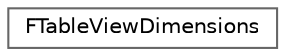 digraph "Graphical Class Hierarchy"
{
 // INTERACTIVE_SVG=YES
 // LATEX_PDF_SIZE
  bgcolor="transparent";
  edge [fontname=Helvetica,fontsize=10,labelfontname=Helvetica,labelfontsize=10];
  node [fontname=Helvetica,fontsize=10,shape=box,height=0.2,width=0.4];
  rankdir="LR";
  Node0 [id="Node000000",label="FTableViewDimensions",height=0.2,width=0.4,color="grey40", fillcolor="white", style="filled",URL="$d8/da2/structFTableViewDimensions.html",tooltip="Scroll offset from the beginning of the list in items."];
}
